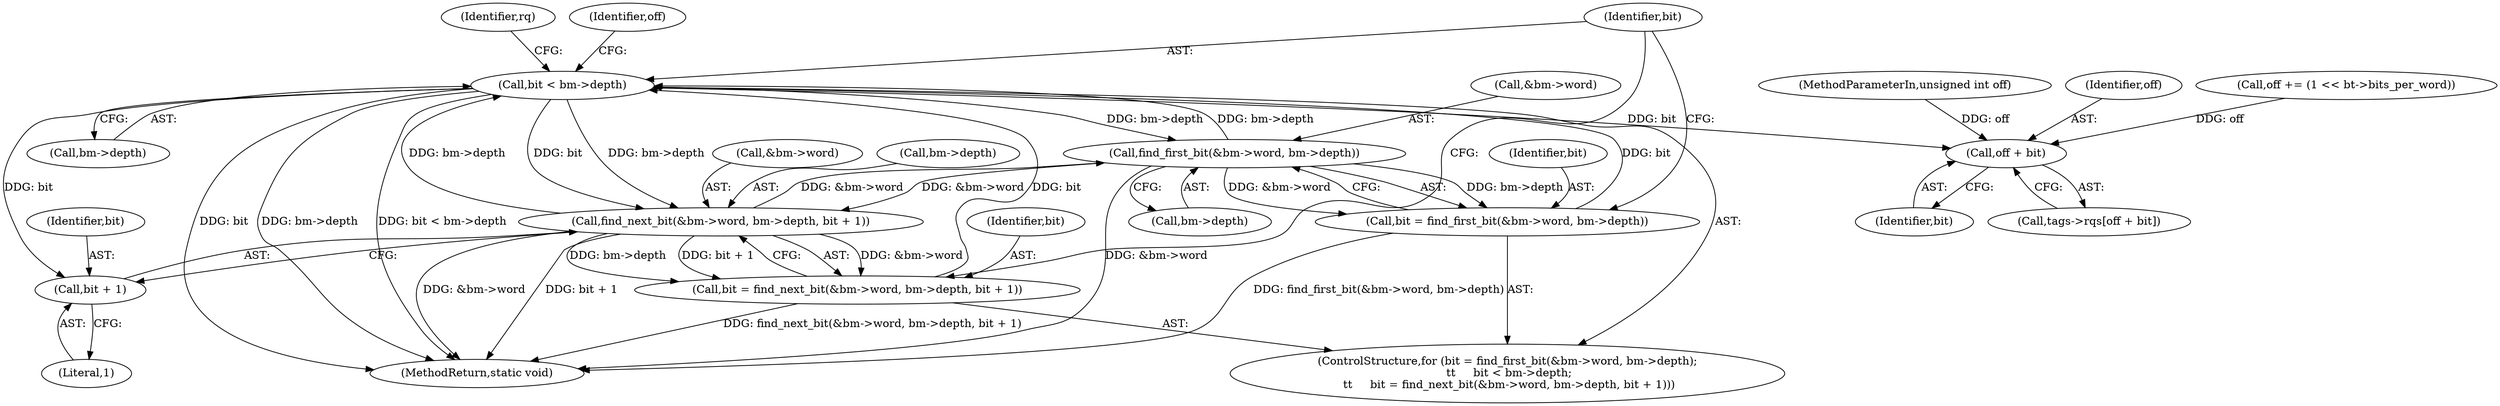 digraph "0_linux_0048b4837affd153897ed1222283492070027aa9_2@pointer" {
"1000149" [label="(Call,bit < bm->depth)"];
"1000139" [label="(Call,bit = find_first_bit(&bm->word, bm->depth))"];
"1000141" [label="(Call,find_first_bit(&bm->word, bm->depth))"];
"1000156" [label="(Call,find_next_bit(&bm->word, bm->depth, bit + 1))"];
"1000149" [label="(Call,bit < bm->depth)"];
"1000154" [label="(Call,bit = find_next_bit(&bm->word, bm->depth, bit + 1))"];
"1000164" [label="(Call,bit + 1)"];
"1000174" [label="(Call,off + bit)"];
"1000166" [label="(Literal,1)"];
"1000157" [label="(Call,&bm->word)"];
"1000138" [label="(ControlStructure,for (bit = find_first_bit(&bm->word, bm->depth);\n \t\t     bit < bm->depth;\n \t\t     bit = find_next_bit(&bm->word, bm->depth, bit + 1)))"];
"1000150" [label="(Identifier,bit)"];
"1000103" [label="(MethodParameterIn,unsigned int off)"];
"1000156" [label="(Call,find_next_bit(&bm->word, bm->depth, bit + 1))"];
"1000146" [label="(Call,bm->depth)"];
"1000161" [label="(Call,bm->depth)"];
"1000142" [label="(Call,&bm->word)"];
"1000175" [label="(Identifier,off)"];
"1000155" [label="(Identifier,bit)"];
"1000176" [label="(Identifier,bit)"];
"1000169" [label="(Identifier,rq)"];
"1000170" [label="(Call,tags->rqs[off + bit])"];
"1000165" [label="(Identifier,bit)"];
"1000140" [label="(Identifier,bit)"];
"1000188" [label="(MethodReturn,static void)"];
"1000181" [label="(Call,off += (1 << bt->bits_per_word))"];
"1000154" [label="(Call,bit = find_next_bit(&bm->word, bm->depth, bit + 1))"];
"1000174" [label="(Call,off + bit)"];
"1000149" [label="(Call,bit < bm->depth)"];
"1000164" [label="(Call,bit + 1)"];
"1000182" [label="(Identifier,off)"];
"1000141" [label="(Call,find_first_bit(&bm->word, bm->depth))"];
"1000151" [label="(Call,bm->depth)"];
"1000139" [label="(Call,bit = find_first_bit(&bm->word, bm->depth))"];
"1000149" -> "1000138"  [label="AST: "];
"1000149" -> "1000151"  [label="CFG: "];
"1000150" -> "1000149"  [label="AST: "];
"1000151" -> "1000149"  [label="AST: "];
"1000169" -> "1000149"  [label="CFG: "];
"1000182" -> "1000149"  [label="CFG: "];
"1000149" -> "1000188"  [label="DDG: bm->depth"];
"1000149" -> "1000188"  [label="DDG: bit < bm->depth"];
"1000149" -> "1000188"  [label="DDG: bit"];
"1000149" -> "1000141"  [label="DDG: bm->depth"];
"1000139" -> "1000149"  [label="DDG: bit"];
"1000154" -> "1000149"  [label="DDG: bit"];
"1000141" -> "1000149"  [label="DDG: bm->depth"];
"1000156" -> "1000149"  [label="DDG: bm->depth"];
"1000149" -> "1000156"  [label="DDG: bm->depth"];
"1000149" -> "1000156"  [label="DDG: bit"];
"1000149" -> "1000164"  [label="DDG: bit"];
"1000149" -> "1000174"  [label="DDG: bit"];
"1000139" -> "1000138"  [label="AST: "];
"1000139" -> "1000141"  [label="CFG: "];
"1000140" -> "1000139"  [label="AST: "];
"1000141" -> "1000139"  [label="AST: "];
"1000150" -> "1000139"  [label="CFG: "];
"1000139" -> "1000188"  [label="DDG: find_first_bit(&bm->word, bm->depth)"];
"1000141" -> "1000139"  [label="DDG: &bm->word"];
"1000141" -> "1000139"  [label="DDG: bm->depth"];
"1000141" -> "1000146"  [label="CFG: "];
"1000142" -> "1000141"  [label="AST: "];
"1000146" -> "1000141"  [label="AST: "];
"1000141" -> "1000188"  [label="DDG: &bm->word"];
"1000156" -> "1000141"  [label="DDG: &bm->word"];
"1000141" -> "1000156"  [label="DDG: &bm->word"];
"1000156" -> "1000154"  [label="AST: "];
"1000156" -> "1000164"  [label="CFG: "];
"1000157" -> "1000156"  [label="AST: "];
"1000161" -> "1000156"  [label="AST: "];
"1000164" -> "1000156"  [label="AST: "];
"1000154" -> "1000156"  [label="CFG: "];
"1000156" -> "1000188"  [label="DDG: &bm->word"];
"1000156" -> "1000188"  [label="DDG: bit + 1"];
"1000156" -> "1000154"  [label="DDG: &bm->word"];
"1000156" -> "1000154"  [label="DDG: bm->depth"];
"1000156" -> "1000154"  [label="DDG: bit + 1"];
"1000154" -> "1000138"  [label="AST: "];
"1000155" -> "1000154"  [label="AST: "];
"1000150" -> "1000154"  [label="CFG: "];
"1000154" -> "1000188"  [label="DDG: find_next_bit(&bm->word, bm->depth, bit + 1)"];
"1000164" -> "1000166"  [label="CFG: "];
"1000165" -> "1000164"  [label="AST: "];
"1000166" -> "1000164"  [label="AST: "];
"1000174" -> "1000170"  [label="AST: "];
"1000174" -> "1000176"  [label="CFG: "];
"1000175" -> "1000174"  [label="AST: "];
"1000176" -> "1000174"  [label="AST: "];
"1000170" -> "1000174"  [label="CFG: "];
"1000181" -> "1000174"  [label="DDG: off"];
"1000103" -> "1000174"  [label="DDG: off"];
}
